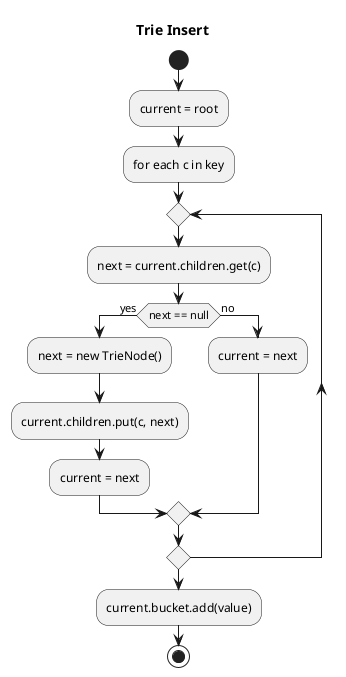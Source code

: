 @startuml

title Trie Insert

start
:current = root;

:for each c in key;
repeat
    :next = current.children.get(c);
    if (next == null) then (yes)
        :next = new TrieNode();
        :current.children.put(c, next);
        :current = next;
    else (no)
        :current = next;
    endif
repeatwhile
:current.bucket.add(value);
stop
@enduml